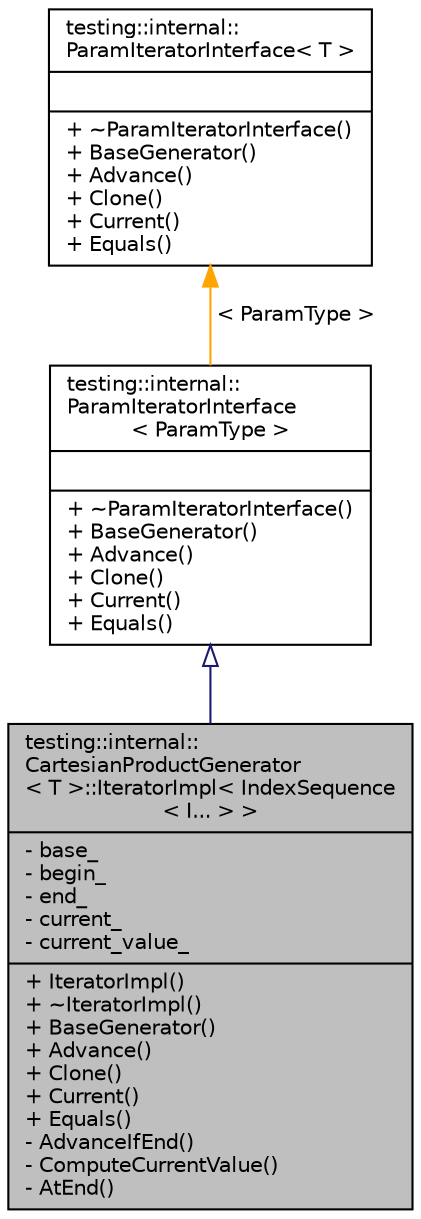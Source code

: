 digraph "testing::internal::CartesianProductGenerator&lt; T &gt;::IteratorImpl&lt; IndexSequence&lt; I... &gt; &gt;"
{
 // INTERACTIVE_SVG=YES
 // LATEX_PDF_SIZE
  edge [fontname="Helvetica",fontsize="10",labelfontname="Helvetica",labelfontsize="10"];
  node [fontname="Helvetica",fontsize="10",shape=record];
  Node1 [label="{testing::internal::\lCartesianProductGenerator\l\< T \>::IteratorImpl\< IndexSequence\l\< I... \> \>\n|- base_\l- begin_\l- end_\l- current_\l- current_value_\l|+ IteratorImpl()\l+ ~IteratorImpl()\l+ BaseGenerator()\l+ Advance()\l+ Clone()\l+ Current()\l+ Equals()\l- AdvanceIfEnd()\l- ComputeCurrentValue()\l- AtEnd()\l}",height=0.2,width=0.4,color="black", fillcolor="grey75", style="filled", fontcolor="black",tooltip=" "];
  Node2 -> Node1 [dir="back",color="midnightblue",fontsize="10",style="solid",arrowtail="onormal",fontname="Helvetica"];
  Node2 [label="{testing::internal::\lParamIteratorInterface\l\< ParamType \>\n||+ ~ParamIteratorInterface()\l+ BaseGenerator()\l+ Advance()\l+ Clone()\l+ Current()\l+ Equals()\l}",height=0.2,width=0.4,color="black", fillcolor="white", style="filled",URL="$d9/db9/classtesting_1_1internal_1_1_param_iterator_interface.html",tooltip=" "];
  Node3 -> Node2 [dir="back",color="orange",fontsize="10",style="solid",label=" \< ParamType \>" ,fontname="Helvetica"];
  Node3 [label="{testing::internal::\lParamIteratorInterface\< T \>\n||+ ~ParamIteratorInterface()\l+ BaseGenerator()\l+ Advance()\l+ Clone()\l+ Current()\l+ Equals()\l}",height=0.2,width=0.4,color="black", fillcolor="white", style="filled",URL="$d9/db9/classtesting_1_1internal_1_1_param_iterator_interface.html",tooltip=" "];
}
